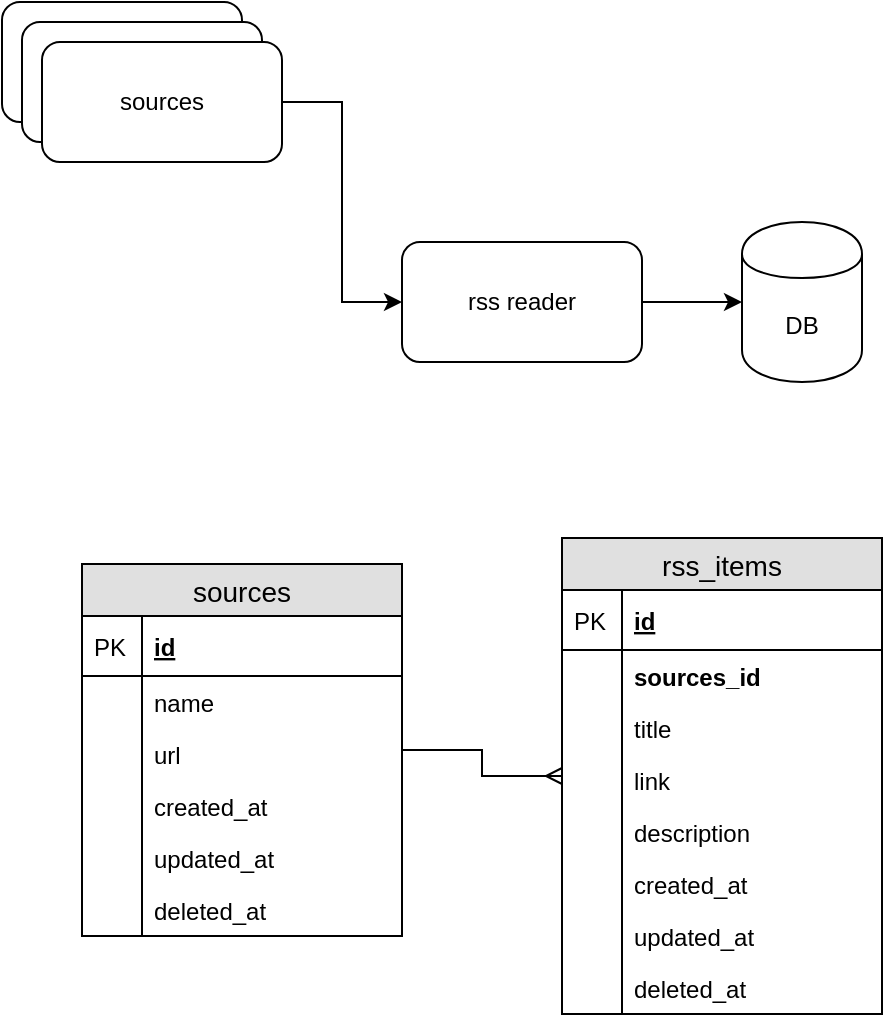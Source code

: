 <mxfile version="11.3.0" type="device" pages="1"><diagram id="9dn3GrnJDy29Z2GO_yIM" name="Page-1"><mxGraphModel dx="1002" dy="553" grid="1" gridSize="10" guides="1" tooltips="1" connect="1" arrows="1" fold="1" page="1" pageScale="1" pageWidth="850" pageHeight="1100" math="0" shadow="0"><root><mxCell id="0"/><mxCell id="1" parent="0"/><mxCell id="HK9VO-4ZMAXqoU5dwDac-4" value="" style="group" parent="1" vertex="1" connectable="0"><mxGeometry x="70" y="80" width="140" height="80" as="geometry"/></mxCell><mxCell id="HK9VO-4ZMAXqoU5dwDac-1" value="sources" style="rounded=1;whiteSpace=wrap;html=1;" parent="HK9VO-4ZMAXqoU5dwDac-4" vertex="1"><mxGeometry width="120" height="60" as="geometry"/></mxCell><mxCell id="HK9VO-4ZMAXqoU5dwDac-2" value="sources" style="rounded=1;whiteSpace=wrap;html=1;" parent="HK9VO-4ZMAXqoU5dwDac-4" vertex="1"><mxGeometry x="10" y="10" width="120" height="60" as="geometry"/></mxCell><mxCell id="HK9VO-4ZMAXqoU5dwDac-3" value="sources" style="rounded=1;whiteSpace=wrap;html=1;" parent="HK9VO-4ZMAXqoU5dwDac-4" vertex="1"><mxGeometry x="20" y="20" width="120" height="60" as="geometry"/></mxCell><mxCell id="HK9VO-4ZMAXqoU5dwDac-8" style="edgeStyle=orthogonalEdgeStyle;rounded=0;orthogonalLoop=1;jettySize=auto;html=1;" parent="1" source="HK9VO-4ZMAXqoU5dwDac-5" target="HK9VO-4ZMAXqoU5dwDac-7" edge="1"><mxGeometry relative="1" as="geometry"/></mxCell><mxCell id="HK9VO-4ZMAXqoU5dwDac-5" value="rss reader" style="rounded=1;whiteSpace=wrap;html=1;" parent="1" vertex="1"><mxGeometry x="270" y="200" width="120" height="60" as="geometry"/></mxCell><mxCell id="HK9VO-4ZMAXqoU5dwDac-6" style="edgeStyle=orthogonalEdgeStyle;rounded=0;orthogonalLoop=1;jettySize=auto;html=1;entryX=0;entryY=0.5;entryDx=0;entryDy=0;" parent="1" source="HK9VO-4ZMAXqoU5dwDac-3" target="HK9VO-4ZMAXqoU5dwDac-5" edge="1"><mxGeometry relative="1" as="geometry"/></mxCell><mxCell id="HK9VO-4ZMAXqoU5dwDac-7" value="DB" style="shape=cylinder;whiteSpace=wrap;html=1;boundedLbl=1;backgroundOutline=1;" parent="1" vertex="1"><mxGeometry x="440" y="190" width="60" height="80" as="geometry"/></mxCell><mxCell id="HK9VO-4ZMAXqoU5dwDac-48" value="" style="edgeStyle=orthogonalEdgeStyle;rounded=0;orthogonalLoop=1;jettySize=auto;html=1;endArrow=ERmany;endFill=0;" parent="1" source="HK9VO-4ZMAXqoU5dwDac-10" target="HK9VO-4ZMAXqoU5dwDac-31" edge="1"><mxGeometry relative="1" as="geometry"/></mxCell><mxCell id="HK9VO-4ZMAXqoU5dwDac-10" value="sources" style="swimlane;fontStyle=0;childLayout=stackLayout;horizontal=1;startSize=26;fillColor=#e0e0e0;horizontalStack=0;resizeParent=1;resizeParentMax=0;resizeLast=0;collapsible=1;marginBottom=0;swimlaneFillColor=#ffffff;align=center;fontSize=14;" parent="1" vertex="1"><mxGeometry x="110" y="361" width="160" height="186" as="geometry"/></mxCell><mxCell id="HK9VO-4ZMAXqoU5dwDac-11" value="id" style="shape=partialRectangle;top=0;left=0;right=0;bottom=1;align=left;verticalAlign=middle;fillColor=none;spacingLeft=34;spacingRight=4;overflow=hidden;rotatable=0;points=[[0,0.5],[1,0.5]];portConstraint=eastwest;dropTarget=0;fontStyle=5;fontSize=12;" parent="HK9VO-4ZMAXqoU5dwDac-10" vertex="1"><mxGeometry y="26" width="160" height="30" as="geometry"/></mxCell><mxCell id="HK9VO-4ZMAXqoU5dwDac-12" value="PK" style="shape=partialRectangle;top=0;left=0;bottom=0;fillColor=none;align=left;verticalAlign=middle;spacingLeft=4;spacingRight=4;overflow=hidden;rotatable=0;points=[];portConstraint=eastwest;part=1;fontSize=12;" parent="HK9VO-4ZMAXqoU5dwDac-11" vertex="1" connectable="0"><mxGeometry width="30" height="30" as="geometry"/></mxCell><mxCell id="HK9VO-4ZMAXqoU5dwDac-13" value="name" style="shape=partialRectangle;top=0;left=0;right=0;bottom=0;align=left;verticalAlign=top;fillColor=none;spacingLeft=34;spacingRight=4;overflow=hidden;rotatable=0;points=[[0,0.5],[1,0.5]];portConstraint=eastwest;dropTarget=0;fontSize=12;" parent="HK9VO-4ZMAXqoU5dwDac-10" vertex="1"><mxGeometry y="56" width="160" height="26" as="geometry"/></mxCell><mxCell id="HK9VO-4ZMAXqoU5dwDac-14" value="" style="shape=partialRectangle;top=0;left=0;bottom=0;fillColor=none;align=left;verticalAlign=top;spacingLeft=4;spacingRight=4;overflow=hidden;rotatable=0;points=[];portConstraint=eastwest;part=1;fontSize=12;" parent="HK9VO-4ZMAXqoU5dwDac-13" vertex="1" connectable="0"><mxGeometry width="30" height="26" as="geometry"/></mxCell><mxCell id="HK9VO-4ZMAXqoU5dwDac-15" value="url" style="shape=partialRectangle;top=0;left=0;right=0;bottom=0;align=left;verticalAlign=top;fillColor=none;spacingLeft=34;spacingRight=4;overflow=hidden;rotatable=0;points=[[0,0.5],[1,0.5]];portConstraint=eastwest;dropTarget=0;fontSize=12;" parent="HK9VO-4ZMAXqoU5dwDac-10" vertex="1"><mxGeometry y="82" width="160" height="26" as="geometry"/></mxCell><mxCell id="HK9VO-4ZMAXqoU5dwDac-16" value="" style="shape=partialRectangle;top=0;left=0;bottom=0;fillColor=none;align=left;verticalAlign=top;spacingLeft=4;spacingRight=4;overflow=hidden;rotatable=0;points=[];portConstraint=eastwest;part=1;fontSize=12;" parent="HK9VO-4ZMAXqoU5dwDac-15" vertex="1" connectable="0"><mxGeometry width="30" height="26" as="geometry"/></mxCell><mxCell id="HK9VO-4ZMAXqoU5dwDac-53" value="created_at" style="shape=partialRectangle;top=0;left=0;right=0;bottom=0;align=left;verticalAlign=top;fillColor=none;spacingLeft=34;spacingRight=4;overflow=hidden;rotatable=0;points=[[0,0.5],[1,0.5]];portConstraint=eastwest;dropTarget=0;fontSize=12;" parent="HK9VO-4ZMAXqoU5dwDac-10" vertex="1"><mxGeometry y="108" width="160" height="26" as="geometry"/></mxCell><mxCell id="HK9VO-4ZMAXqoU5dwDac-54" value="" style="shape=partialRectangle;top=0;left=0;bottom=0;fillColor=none;align=left;verticalAlign=top;spacingLeft=4;spacingRight=4;overflow=hidden;rotatable=0;points=[];portConstraint=eastwest;part=1;fontSize=12;" parent="HK9VO-4ZMAXqoU5dwDac-53" vertex="1" connectable="0"><mxGeometry width="30" height="26" as="geometry"/></mxCell><mxCell id="HK9VO-4ZMAXqoU5dwDac-56" value="updated_at" style="shape=partialRectangle;top=0;left=0;right=0;bottom=0;align=left;verticalAlign=top;fillColor=none;spacingLeft=34;spacingRight=4;overflow=hidden;rotatable=0;points=[[0,0.5],[1,0.5]];portConstraint=eastwest;dropTarget=0;fontSize=12;" parent="HK9VO-4ZMAXqoU5dwDac-10" vertex="1"><mxGeometry y="134" width="160" height="26" as="geometry"/></mxCell><mxCell id="HK9VO-4ZMAXqoU5dwDac-57" value="" style="shape=partialRectangle;top=0;left=0;bottom=0;fillColor=none;align=left;verticalAlign=top;spacingLeft=4;spacingRight=4;overflow=hidden;rotatable=0;points=[];portConstraint=eastwest;part=1;fontSize=12;" parent="HK9VO-4ZMAXqoU5dwDac-56" vertex="1" connectable="0"><mxGeometry width="30" height="26" as="geometry"/></mxCell><mxCell id="HK9VO-4ZMAXqoU5dwDac-58" value="deleted_at" style="shape=partialRectangle;top=0;left=0;right=0;bottom=0;align=left;verticalAlign=top;fillColor=none;spacingLeft=34;spacingRight=4;overflow=hidden;rotatable=0;points=[[0,0.5],[1,0.5]];portConstraint=eastwest;dropTarget=0;fontSize=12;" parent="HK9VO-4ZMAXqoU5dwDac-10" vertex="1"><mxGeometry y="160" width="160" height="26" as="geometry"/></mxCell><mxCell id="HK9VO-4ZMAXqoU5dwDac-59" value="" style="shape=partialRectangle;top=0;left=0;bottom=0;fillColor=none;align=left;verticalAlign=top;spacingLeft=4;spacingRight=4;overflow=hidden;rotatable=0;points=[];portConstraint=eastwest;part=1;fontSize=12;" parent="HK9VO-4ZMAXqoU5dwDac-58" vertex="1" connectable="0"><mxGeometry width="30" height="26" as="geometry"/></mxCell><mxCell id="HK9VO-4ZMAXqoU5dwDac-31" value="rss_items" style="swimlane;fontStyle=0;childLayout=stackLayout;horizontal=1;startSize=26;fillColor=#e0e0e0;horizontalStack=0;resizeParent=1;resizeParentMax=0;resizeLast=0;collapsible=1;marginBottom=0;swimlaneFillColor=#ffffff;align=center;fontSize=14;" parent="1" vertex="1"><mxGeometry x="350" y="348" width="160" height="238" as="geometry"/></mxCell><mxCell id="HK9VO-4ZMAXqoU5dwDac-32" value="id" style="shape=partialRectangle;top=0;left=0;right=0;bottom=1;align=left;verticalAlign=middle;fillColor=none;spacingLeft=34;spacingRight=4;overflow=hidden;rotatable=0;points=[[0,0.5],[1,0.5]];portConstraint=eastwest;dropTarget=0;fontStyle=5;fontSize=12;" parent="HK9VO-4ZMAXqoU5dwDac-31" vertex="1"><mxGeometry y="26" width="160" height="30" as="geometry"/></mxCell><mxCell id="HK9VO-4ZMAXqoU5dwDac-33" value="PK" style="shape=partialRectangle;top=0;left=0;bottom=0;fillColor=none;align=left;verticalAlign=middle;spacingLeft=4;spacingRight=4;overflow=hidden;rotatable=0;points=[];portConstraint=eastwest;part=1;fontSize=12;" parent="HK9VO-4ZMAXqoU5dwDac-32" vertex="1" connectable="0"><mxGeometry width="30" height="30" as="geometry"/></mxCell><mxCell id="rh9MpXUSKnk0tlAqvI2U-1" value="sources_id" style="shape=partialRectangle;top=0;left=0;right=0;bottom=0;align=left;verticalAlign=top;fillColor=none;spacingLeft=34;spacingRight=4;overflow=hidden;rotatable=0;points=[[0,0.5],[1,0.5]];portConstraint=eastwest;dropTarget=0;fontSize=12;fontStyle=1" vertex="1" parent="HK9VO-4ZMAXqoU5dwDac-31"><mxGeometry y="56" width="160" height="26" as="geometry"/></mxCell><mxCell id="rh9MpXUSKnk0tlAqvI2U-2" value="" style="shape=partialRectangle;top=0;left=0;bottom=0;fillColor=none;align=left;verticalAlign=top;spacingLeft=4;spacingRight=4;overflow=hidden;rotatable=0;points=[];portConstraint=eastwest;part=1;fontSize=12;" vertex="1" connectable="0" parent="rh9MpXUSKnk0tlAqvI2U-1"><mxGeometry width="30" height="26" as="geometry"/></mxCell><mxCell id="HK9VO-4ZMAXqoU5dwDac-36" value="title" style="shape=partialRectangle;top=0;left=0;right=0;bottom=0;align=left;verticalAlign=top;fillColor=none;spacingLeft=34;spacingRight=4;overflow=hidden;rotatable=0;points=[[0,0.5],[1,0.5]];portConstraint=eastwest;dropTarget=0;fontSize=12;" parent="HK9VO-4ZMAXqoU5dwDac-31" vertex="1"><mxGeometry y="82" width="160" height="26" as="geometry"/></mxCell><mxCell id="HK9VO-4ZMAXqoU5dwDac-37" value="" style="shape=partialRectangle;top=0;left=0;bottom=0;fillColor=none;align=left;verticalAlign=top;spacingLeft=4;spacingRight=4;overflow=hidden;rotatable=0;points=[];portConstraint=eastwest;part=1;fontSize=12;" parent="HK9VO-4ZMAXqoU5dwDac-36" vertex="1" connectable="0"><mxGeometry width="30" height="26" as="geometry"/></mxCell><mxCell id="HK9VO-4ZMAXqoU5dwDac-38" value="link" style="shape=partialRectangle;top=0;left=0;right=0;bottom=0;align=left;verticalAlign=top;fillColor=none;spacingLeft=34;spacingRight=4;overflow=hidden;rotatable=0;points=[[0,0.5],[1,0.5]];portConstraint=eastwest;dropTarget=0;fontSize=12;" parent="HK9VO-4ZMAXqoU5dwDac-31" vertex="1"><mxGeometry y="108" width="160" height="26" as="geometry"/></mxCell><mxCell id="HK9VO-4ZMAXqoU5dwDac-39" value="" style="shape=partialRectangle;top=0;left=0;bottom=0;fillColor=none;align=left;verticalAlign=top;spacingLeft=4;spacingRight=4;overflow=hidden;rotatable=0;points=[];portConstraint=eastwest;part=1;fontSize=12;" parent="HK9VO-4ZMAXqoU5dwDac-38" vertex="1" connectable="0"><mxGeometry width="30" height="26" as="geometry"/></mxCell><mxCell id="HK9VO-4ZMAXqoU5dwDac-40" value="description" style="shape=partialRectangle;top=0;left=0;right=0;bottom=0;align=left;verticalAlign=top;fillColor=none;spacingLeft=34;spacingRight=4;overflow=hidden;rotatable=0;points=[[0,0.5],[1,0.5]];portConstraint=eastwest;dropTarget=0;fontSize=12;" parent="HK9VO-4ZMAXqoU5dwDac-31" vertex="1"><mxGeometry y="134" width="160" height="26" as="geometry"/></mxCell><mxCell id="HK9VO-4ZMAXqoU5dwDac-41" value="" style="shape=partialRectangle;top=0;left=0;bottom=0;fillColor=none;align=left;verticalAlign=top;spacingLeft=4;spacingRight=4;overflow=hidden;rotatable=0;points=[];portConstraint=eastwest;part=1;fontSize=12;" parent="HK9VO-4ZMAXqoU5dwDac-40" vertex="1" connectable="0"><mxGeometry width="30" height="26" as="geometry"/></mxCell><mxCell id="HK9VO-4ZMAXqoU5dwDac-42" value="created_at" style="shape=partialRectangle;top=0;left=0;right=0;bottom=0;align=left;verticalAlign=top;fillColor=none;spacingLeft=34;spacingRight=4;overflow=hidden;rotatable=0;points=[[0,0.5],[1,0.5]];portConstraint=eastwest;dropTarget=0;fontSize=12;" parent="HK9VO-4ZMAXqoU5dwDac-31" vertex="1"><mxGeometry y="160" width="160" height="26" as="geometry"/></mxCell><mxCell id="HK9VO-4ZMAXqoU5dwDac-43" value="" style="shape=partialRectangle;top=0;left=0;bottom=0;fillColor=none;align=left;verticalAlign=top;spacingLeft=4;spacingRight=4;overflow=hidden;rotatable=0;points=[];portConstraint=eastwest;part=1;fontSize=12;" parent="HK9VO-4ZMAXqoU5dwDac-42" vertex="1" connectable="0"><mxGeometry width="30" height="26" as="geometry"/></mxCell><mxCell id="HK9VO-4ZMAXqoU5dwDac-44" value="updated_at" style="shape=partialRectangle;top=0;left=0;right=0;bottom=0;align=left;verticalAlign=top;fillColor=none;spacingLeft=34;spacingRight=4;overflow=hidden;rotatable=0;points=[[0,0.5],[1,0.5]];portConstraint=eastwest;dropTarget=0;fontSize=12;" parent="HK9VO-4ZMAXqoU5dwDac-31" vertex="1"><mxGeometry y="186" width="160" height="26" as="geometry"/></mxCell><mxCell id="HK9VO-4ZMAXqoU5dwDac-45" value="" style="shape=partialRectangle;top=0;left=0;bottom=0;fillColor=none;align=left;verticalAlign=top;spacingLeft=4;spacingRight=4;overflow=hidden;rotatable=0;points=[];portConstraint=eastwest;part=1;fontSize=12;" parent="HK9VO-4ZMAXqoU5dwDac-44" vertex="1" connectable="0"><mxGeometry width="30" height="26" as="geometry"/></mxCell><mxCell id="HK9VO-4ZMAXqoU5dwDac-46" value="deleted_at" style="shape=partialRectangle;top=0;left=0;right=0;bottom=0;align=left;verticalAlign=top;fillColor=none;spacingLeft=34;spacingRight=4;overflow=hidden;rotatable=0;points=[[0,0.5],[1,0.5]];portConstraint=eastwest;dropTarget=0;fontSize=12;" parent="HK9VO-4ZMAXqoU5dwDac-31" vertex="1"><mxGeometry y="212" width="160" height="26" as="geometry"/></mxCell><mxCell id="HK9VO-4ZMAXqoU5dwDac-47" value="" style="shape=partialRectangle;top=0;left=0;bottom=0;fillColor=none;align=left;verticalAlign=top;spacingLeft=4;spacingRight=4;overflow=hidden;rotatable=0;points=[];portConstraint=eastwest;part=1;fontSize=12;" parent="HK9VO-4ZMAXqoU5dwDac-46" vertex="1" connectable="0"><mxGeometry width="30" height="26" as="geometry"/></mxCell></root></mxGraphModel></diagram></mxfile>